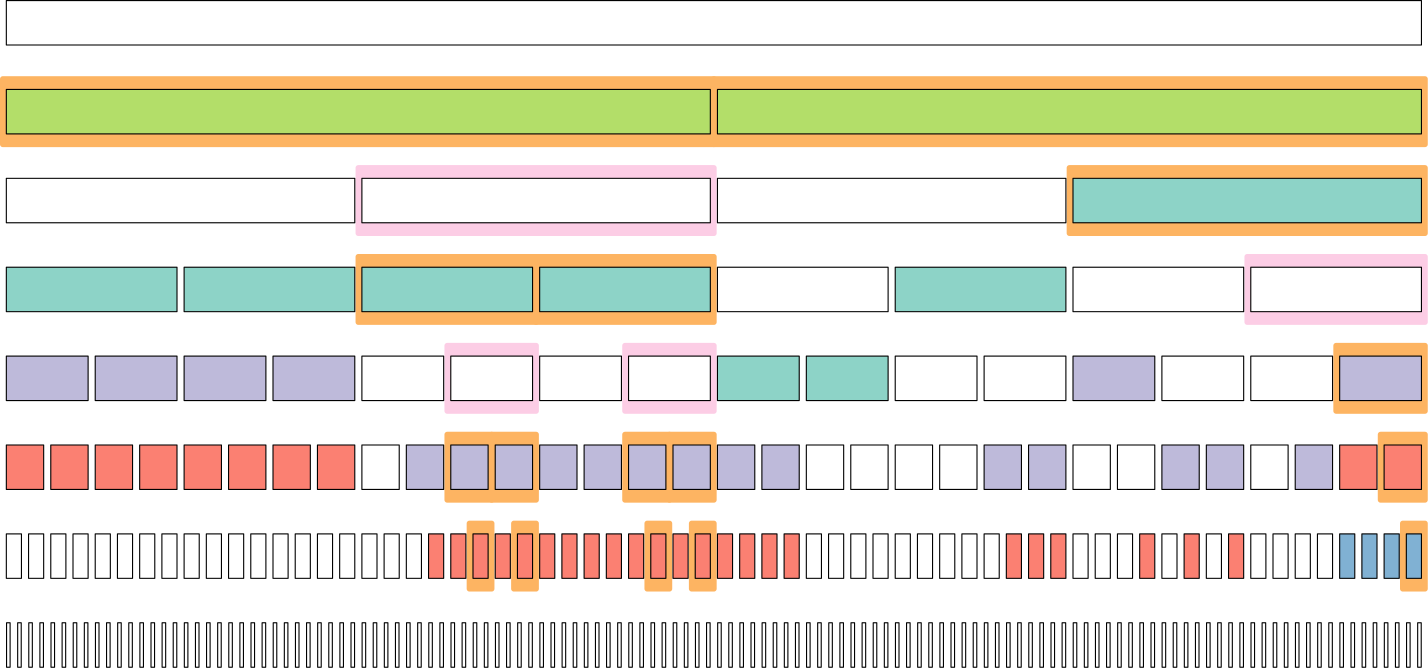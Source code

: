 <?xml version="1.0"?>
<!DOCTYPE ipe SYSTEM "ipe.dtd">
<ipe version="70218" creator="Ipe 7.2.21">
<info created="D:20180202090001" modified="D:20210323135246"/>
<ipestyle name="basic">
<symbol name="arrow/arc(spx)">
<path stroke="sym-stroke" fill="sym-stroke" pen="sym-pen">
0 0 m
-1 0.333 l
-1 -0.333 l
h
</path>
</symbol>
<symbol name="arrow/farc(spx)">
<path stroke="sym-stroke" fill="white" pen="sym-pen">
0 0 m
-1 0.333 l
-1 -0.333 l
h
</path>
</symbol>
<symbol name="arrow/ptarc(spx)">
<path stroke="sym-stroke" fill="sym-stroke" pen="sym-pen">
0 0 m
-1 0.333 l
-0.8 0 l
-1 -0.333 l
h
</path>
</symbol>
<symbol name="arrow/fptarc(spx)">
<path stroke="sym-stroke" fill="white" pen="sym-pen">
0 0 m
-1 0.333 l
-0.8 0 l
-1 -0.333 l
h
</path>
</symbol>
<symbol name="mark/circle(sx)" transformations="translations">
<path fill="sym-stroke">
0.6 0 0 0.6 0 0 e
0.4 0 0 0.4 0 0 e
</path>
</symbol>
<symbol name="mark/disk(sx)" transformations="translations">
<path fill="sym-stroke">
0.6 0 0 0.6 0 0 e
</path>
</symbol>
<symbol name="mark/fdisk(sfx)" transformations="translations">
<group>
<path fill="sym-fill">
0.5 0 0 0.5 0 0 e
</path>
<path fill="sym-stroke" fillrule="eofill">
0.6 0 0 0.6 0 0 e
0.4 0 0 0.4 0 0 e
</path>
</group>
</symbol>
<symbol name="mark/box(sx)" transformations="translations">
<path fill="sym-stroke" fillrule="eofill">
-0.6 -0.6 m
0.6 -0.6 l
0.6 0.6 l
-0.6 0.6 l
h
-0.4 -0.4 m
0.4 -0.4 l
0.4 0.4 l
-0.4 0.4 l
h
</path>
</symbol>
<symbol name="mark/square(sx)" transformations="translations">
<path fill="sym-stroke">
-0.6 -0.6 m
0.6 -0.6 l
0.6 0.6 l
-0.6 0.6 l
h
</path>
</symbol>
<symbol name="mark/fsquare(sfx)" transformations="translations">
<group>
<path fill="sym-fill">
-0.5 -0.5 m
0.5 -0.5 l
0.5 0.5 l
-0.5 0.5 l
h
</path>
<path fill="sym-stroke" fillrule="eofill">
-0.6 -0.6 m
0.6 -0.6 l
0.6 0.6 l
-0.6 0.6 l
h
-0.4 -0.4 m
0.4 -0.4 l
0.4 0.4 l
-0.4 0.4 l
h
</path>
</group>
</symbol>
<symbol name="mark/cross(sx)" transformations="translations">
<group>
<path fill="sym-stroke">
-0.43 -0.57 m
0.57 0.43 l
0.43 0.57 l
-0.57 -0.43 l
h
</path>
<path fill="sym-stroke">
-0.43 0.57 m
0.57 -0.43 l
0.43 -0.57 l
-0.57 0.43 l
h
</path>
</group>
</symbol>
<symbol name="arrow/fnormal(spx)">
<path stroke="sym-stroke" fill="white" pen="sym-pen">
0 0 m
-1 0.333 l
-1 -0.333 l
h
</path>
</symbol>
<symbol name="arrow/pointed(spx)">
<path stroke="sym-stroke" fill="sym-stroke" pen="sym-pen">
0 0 m
-1 0.333 l
-0.8 0 l
-1 -0.333 l
h
</path>
</symbol>
<symbol name="arrow/fpointed(spx)">
<path stroke="sym-stroke" fill="white" pen="sym-pen">
0 0 m
-1 0.333 l
-0.8 0 l
-1 -0.333 l
h
</path>
</symbol>
<symbol name="arrow/linear(spx)">
<path stroke="sym-stroke" pen="sym-pen">
-1 0.333 m
0 0 l
-1 -0.333 l
</path>
</symbol>
<symbol name="arrow/fdouble(spx)">
<path stroke="sym-stroke" fill="white" pen="sym-pen">
0 0 m
-1 0.333 l
-1 -0.333 l
h
-1 0 m
-2 0.333 l
-2 -0.333 l
h
</path>
</symbol>
<symbol name="arrow/double(spx)">
<path stroke="sym-stroke" fill="sym-stroke" pen="sym-pen">
0 0 m
-1 0.333 l
-1 -0.333 l
h
-1 0 m
-2 0.333 l
-2 -0.333 l
h
</path>
</symbol>
<pen name="heavier" value="0.8"/>
<pen name="fat" value="1.2"/>
<pen name="ultrafat" value="2"/>
<symbolsize name="large" value="5"/>
<symbolsize name="small" value="2"/>
<symbolsize name="tiny" value="1.1"/>
<arrowsize name="large" value="10"/>
<arrowsize name="small" value="5"/>
<arrowsize name="tiny" value="3"/>
<color name="red" value="1 0 0"/>
<color name="blue" value="0 0 1"/>
<color name="green" value="0 1 0"/>
<color name="yellow" value="1 1 0"/>
<color name="orange" value="1 0.647 0"/>
<color name="gold" value="1 0.843 0"/>
<color name="purple" value="0.627 0.125 0.941"/>
<color name="gray" value="0.745"/>
<color name="brown" value="0.647 0.165 0.165"/>
<color name="navy" value="0 0 0.502"/>
<color name="pink" value="1 0.753 0.796"/>
<color name="seagreen" value="0.18 0.545 0.341"/>
<color name="turquoise" value="0.251 0.878 0.816"/>
<color name="violet" value="0.933 0.51 0.933"/>
<color name="darkblue" value="0 0 0.545"/>
<color name="darkcyan" value="0 0.545 0.545"/>
<color name="darkgray" value="0.663"/>
<color name="darkgreen" value="0 0.392 0"/>
<color name="darkmagenta" value="0.545 0 0.545"/>
<color name="darkorange" value="1 0.549 0"/>
<color name="darkred" value="0.545 0 0"/>
<color name="lightblue" value="0.678 0.847 0.902"/>
<color name="lightcyan" value="0.878 1 1"/>
<color name="lightgray" value="0.827"/>
<color name="lightgreen" value="0.565 0.933 0.565"/>
<color name="lightyellow" value="1 1 0.878"/>
<dashstyle name="dotted" value="[1 3] 0"/>
<dashstyle name="dashed" value="[4] 0"/>
<dashstyle name="dash dotted" value="[4 2 1 2] 0"/>
<dashstyle name="dash dot dotted" value="[4 2 1 2 1 2] 0"/>
<textsize name="large" value="\large"/>
<textsize name="small" value="\small"/>
<textsize name="tiny" value="\tiny"/>
<textsize name="Large" value="\Large"/>
<textsize name="LARGE" value="\LARGE"/>
<textsize name="huge" value="\huge"/>
<textsize name="Huge" value="\Huge"/>
<textsize name="footnote" value="\footnotesize"/>
<textstyle name="center" begin="\begin{center}" end="\end{center}"/>
<textstyle name="itemize" begin="\begin{itemize}" end="\end{itemize}"/>
<textstyle name="item" begin="\begin{itemize}\item{}" end="\end{itemize}"/>
<gridsize name="4 pts" value="4"/>
<gridsize name="8 pts (~3 mm)" value="8"/>
<gridsize name="16 pts (~6 mm)" value="16"/>
<gridsize name="32 pts (~12 mm)" value="32"/>
<gridsize name="10 pts (~3.5 mm)" value="10"/>
<gridsize name="20 pts (~7 mm)" value="20"/>
<gridsize name="14 pts (~5 mm)" value="14"/>
<gridsize name="28 pts (~10 mm)" value="28"/>
<gridsize name="56 pts (~20 mm)" value="56"/>
<anglesize name="90 deg" value="90"/>
<anglesize name="60 deg" value="60"/>
<anglesize name="45 deg" value="45"/>
<anglesize name="30 deg" value="30"/>
<anglesize name="22.5 deg" value="22.5"/>
<opacity name="10%" value="0.1"/>
<opacity name="30%" value="0.3"/>
<opacity name="50%" value="0.5"/>
<opacity name="75%" value="0.75"/>
<tiling name="falling" angle="-60" step="4" width="1"/>
<tiling name="rising" angle="30" step="4" width="1"/>
</ipestyle>
<ipestyle name="brew">
<color name="aliceblue" value="0.941 0.973 1"/>
<color name="brew1" value="0.552 0.827 0.78"/>
<color name="brew2" value="1 1 0.701"/>
<color name="brew3" value="0.745 0.729 0.854"/>
<color name="brew4" value="0.984 0.501 0.447"/>
<color name="brew5" value="0.501 0.694 0.827"/>
<color name="brew6" value="0.992 0.705 0.384"/>
<color name="brew7" value="0.701 0.87 0.411"/>
<color name="brew8" value="0.988 0.803 0.898"/>
</ipestyle>
<page>
<layer name="alpha"/>
<view layers="alpha" active="alpha"/>
<path layer="alpha" matrix="0.03125 0 0 1.47059 222 -753.882" stroke="brew6" fill="brew6" pen="ultrafat">
320 624 m
320 608 l
576 608 l
576 624 l
h
</path>
<path matrix="0.03125 0 0 1.47059 238 -753.882" stroke="brew6" fill="brew6" pen="ultrafat">
320 624 m
320 608 l
576 608 l
576 624 l
h
</path>
<path matrix="0.0625 0 0 1.47059 204 -721.882" stroke="brew6" fill="brew6" pen="ultrafat">
320 624 m
320 608 l
576 608 l
576 624 l
h
</path>
<path matrix="0.0625 0 0 1.47059 220 -721.882" stroke="brew6" fill="brew6" pen="ultrafat">
320 624 m
320 608 l
576 608 l
576 624 l
h
</path>
<path matrix="0.125 0 0 1.47059 184 -689.882" stroke="brew8" fill="brew8" pen="ultrafat">
320 624 m
320 608 l
576 608 l
576 624 l
h
</path>
<path matrix="0.25 0 0 1.47059 112 -657.882" stroke="brew6" fill="brew6" pen="ultrafat">
320 624 m
320 608 l
576 608 l
576 624 l
h
</path>
<path matrix="0.03125 0 0 1.47059 286 -753.882" stroke="brew6" fill="brew6" pen="ultrafat">
320 624 m
320 608 l
576 608 l
576 624 l
h
</path>
<path matrix="0.03125 0 0 1.47059 302 -753.882" stroke="brew6" fill="brew6" pen="ultrafat">
320 624 m
320 608 l
576 608 l
576 624 l
h
</path>
<path matrix="0.03125 0 0 1.47059 558 -753.882" stroke="brew6" fill="brew6" pen="ultrafat">
320 624 m
320 608 l
576 608 l
576 624 l
h
</path>
<path matrix="0.25 0 0 1.47059 432 -657.882" stroke="brew8" fill="brew8" pen="ultrafat">
320 624 m
320 608 l
576 608 l
576 624 l
h
</path>
<path matrix="0.125 0 0 1.47059 248 -689.882" stroke="brew8" fill="brew8" pen="ultrafat">
320 624 m
320 608 l
576 608 l
576 624 l
h
</path>
<path matrix="0.0625 0 0 1.47059 268 -721.882" stroke="brew6" fill="brew6" pen="ultrafat">
320 624 m
320 608 l
576 608 l
576 624 l
h
</path>
<path matrix="0.0625 0 0 1.47059 284 -721.882" stroke="brew6" fill="brew6" pen="ultrafat">
320 624 m
320 608 l
576 608 l
576 624 l
h
</path>
<path matrix="0.25 0 0 1.47059 176 -657.882" stroke="brew6" fill="brew6" pen="ultrafat">
320 624 m
320 608 l
576 608 l
576 624 l
h
</path>
<path matrix="0.5 0 0 1.47059 32 -625.882" stroke="brew8" fill="brew8" pen="ultrafat">
320 624 m
320 608 l
576 608 l
576 624 l
h
</path>
<path matrix="1 0 0 1.47059 0 -593.882" stroke="brew6" fill="brew6" pen="ultrafat">
320 624 m
320 608 l
576 608 l
576 624 l
h
</path>
<path matrix="1 0 0 1.47059 -256 -593.882" stroke="brew6" fill="brew6" pen="ultrafat">
320 624 m
320 608 l
576 608 l
576 624 l
h
</path>
<path matrix="0.0625 0 0 1.47059 540 -721.882" stroke="brew6" fill="brew6" pen="ultrafat">
320 624 m
320 608 l
576 608 l
576 624 l
h
</path>
<path matrix="0.125 0 0 1.47059 504 -689.882" stroke="brew6" fill="brew6" pen="ultrafat">
320 624 m
320 608 l
576 608 l
576 624 l
h
</path>
<path matrix="0.5 0 0 1.47059 288 -625.882" stroke="brew6" fill="brew6" pen="ultrafat">
320 624 m
320 608 l
576 608 l
576 624 l
h
</path>
<path matrix="0.495 0 0 1 289.6 -256" stroke="black" fill="brew7">
64 576 m
64 560 l
576 560 l
576 576 l
h
</path>
<path matrix="0.49 0 0 1 289.92 -256" stroke="black" fill="white">
64 544 m
64 528 l
320 528 l
320 544 l
h
</path>
<path matrix="0.48 0 0 1 290.56 -256" stroke="black" fill="white">
64 512 m
64 496 l
192 496 l
192 512 l
h
</path>
<path matrix="0.46 0 0 1 291.84 -256" stroke="black" fill="brew1">
64 480 m
64 464 l
128 464 l
128 480 l
h
</path>
<path matrix="0.42 0 0 1 294.4 -256" stroke="black" fill="brew3">
64 448 m
64 432 l
96 432 l
96 448 l
h
</path>
<path matrix="0.34 0 0 1 299.52 -256" stroke="black" fill="brew4">
64 416 m
64 400 l
80 400 l
80 416 l
h
</path>
<path matrix="0.16 0 0 1 311.12 -264" stroke="black" fill="white">
64 392 m
64 376 l
72 376 l
72 392 l
h
</path>
<path matrix="0.16 0 0 1 315.12 -264" stroke="black" fill="1">
64 392 m
64 376 l
72 376 l
72 392 l
h
</path>
<path matrix="0.16 0 0 1 319.12 -264" stroke="black" fill="1">
64 392 m
64 376 l
72 376 l
72 392 l
h
</path>
<path matrix="0.16 0 0 1 323.12 -264" stroke="black" fill="1">
64 392 m
64 376 l
72 376 l
72 392 l
h
</path>
<path matrix="0.16 0 0 1 327.12 -264" stroke="black" fill="1">
64 392 m
64 376 l
72 376 l
72 392 l
h
</path>
<path matrix="0.16 0 0 1 331.12 -264" stroke="black" fill="1">
64 392 m
64 376 l
72 376 l
72 392 l
h
</path>
<path matrix="0.16 0 0 1 335.12 -264" stroke="black" fill="1">
64 392 m
64 376 l
72 376 l
72 392 l
h
</path>
<path matrix="0.16 0 0 1 339.12 -264" stroke="black" fill="1">
64 392 m
64 376 l
72 376 l
72 392 l
h
</path>
<path matrix="0.16 0 0 1 343.12 -264" stroke="black" fill="1">
64 392 m
64 376 l
72 376 l
72 392 l
h
</path>
<path matrix="0.16 0 0 1 347.12 -264" stroke="black" fill="1">
64 392 m
64 376 l
72 376 l
72 392 l
h
</path>
<path matrix="0.16 0 0 1 351.12 -264" stroke="black" fill="1">
64 392 m
64 376 l
72 376 l
72 392 l
h
</path>
<path matrix="0.16 0 0 1 355.12 -264" stroke="black" fill="1">
64 392 m
64 376 l
72 376 l
72 392 l
h
</path>
<path matrix="0.16 0 0 1 359.12 -264" stroke="black" fill="1">
64 392 m
64 376 l
72 376 l
72 392 l
h
</path>
<path matrix="0.16 0 0 1 363.12 -264" stroke="black" fill="1">
64 392 m
64 376 l
72 376 l
72 392 l
h
</path>
<path matrix="0.16 0 0 1 367.12 -264" stroke="black" fill="1">
64 392 m
64 376 l
72 376 l
72 392 l
h
</path>
<path matrix="0.16 0 0 1 371.12 -264" stroke="black" fill="1">
64 392 m
64 376 l
72 376 l
72 392 l
h
</path>
<path matrix="0.16 0 0 1 375.12 -264" stroke="black" fill="1">
64 392 m
64 376 l
72 376 l
72 392 l
h
</path>
<path matrix="0.16 0 0 1 379.12 -264" stroke="black" fill="1">
64 392 m
64 376 l
72 376 l
72 392 l
h
</path>
<path matrix="0.16 0 0 1 383.12 -264" stroke="black" fill="1">
64 392 m
64 376 l
72 376 l
72 392 l
h
</path>
<path matrix="0.16 0 0 1 387.12 -264" stroke="black" fill="1">
64 392 m
64 376 l
72 376 l
72 392 l
h
</path>
<path matrix="0.16 0 0 1 391.12 -264" stroke="black" fill="1">
64 392 m
64 376 l
72 376 l
72 392 l
h
</path>
<path matrix="0.16 0 0 1 395.12 -264" stroke="black" fill="1">
64 392 m
64 376 l
72 376 l
72 392 l
h
</path>
<path matrix="0.16 0 0 1 399.12 -264" stroke="black" fill="1">
64 392 m
64 376 l
72 376 l
72 392 l
h
</path>
<path matrix="0.16 0 0 1 403.12 -264" stroke="black" fill="1">
64 392 m
64 376 l
72 376 l
72 392 l
h
</path>
<path matrix="0.16 0 0 1 407.12 -264" stroke="black" fill="1">
64 392 m
64 376 l
72 376 l
72 392 l
h
</path>
<path matrix="0.16 0 0 1 411.12 -264" stroke="black" fill="1">
64 392 m
64 376 l
72 376 l
72 392 l
h
</path>
<path matrix="0.16 0 0 1 415.12 -264" stroke="black" fill="1">
64 392 m
64 376 l
72 376 l
72 392 l
h
</path>
<path matrix="0.16 0 0 1 419.12 -264" stroke="black" fill="1">
64 392 m
64 376 l
72 376 l
72 392 l
h
</path>
<path matrix="0.16 0 0 1 423.12 -264" stroke="black" fill="1">
64 392 m
64 376 l
72 376 l
72 392 l
h
</path>
<path matrix="0.16 0 0 1 427.12 -264" stroke="black" fill="1">
64 392 m
64 376 l
72 376 l
72 392 l
h
</path>
<path matrix="0.16 0 0 1 431.12 -264" stroke="black" fill="1">
64 392 m
64 376 l
72 376 l
72 392 l
h
</path>
<path matrix="0.16 0 0 1 435.12 -264" stroke="black" fill="1">
64 392 m
64 376 l
72 376 l
72 392 l
h
</path>
<path matrix="0.16 0 0 1 439.12 -264" stroke="black" fill="1">
64 392 m
64 376 l
72 376 l
72 392 l
h
</path>
<path matrix="0.16 0 0 1 443.12 -264" stroke="black" fill="1">
64 392 m
64 376 l
72 376 l
72 392 l
h
</path>
<path matrix="0.16 0 0 1 447.12 -264" stroke="black" fill="1">
64 392 m
64 376 l
72 376 l
72 392 l
h
</path>
<path matrix="0.16 0 0 1 451.12 -264" stroke="black" fill="1">
64 392 m
64 376 l
72 376 l
72 392 l
h
</path>
<path matrix="0.16 0 0 1 455.12 -264" stroke="black" fill="1">
64 392 m
64 376 l
72 376 l
72 392 l
h
</path>
<path matrix="0.16 0 0 1 459.12 -264" stroke="black" fill="1">
64 392 m
64 376 l
72 376 l
72 392 l
h
</path>
<path matrix="0.16 0 0 1 463.12 -264" stroke="black" fill="1">
64 392 m
64 376 l
72 376 l
72 392 l
h
</path>
<path matrix="0.16 0 0 1 467.12 -264" stroke="black" fill="1">
64 392 m
64 376 l
72 376 l
72 392 l
h
</path>
<path matrix="0.16 0 0 1 471.12 -264" stroke="black" fill="1">
64 392 m
64 376 l
72 376 l
72 392 l
h
</path>
<path matrix="0.16 0 0 1 475.12 -264" stroke="black" fill="1">
64 392 m
64 376 l
72 376 l
72 392 l
h
</path>
<path matrix="0.16 0 0 1 479.12 -264" stroke="black" fill="1">
64 392 m
64 376 l
72 376 l
72 392 l
h
</path>
<path matrix="0.16 0 0 1 483.12 -264" stroke="black" fill="1">
64 392 m
64 376 l
72 376 l
72 392 l
h
</path>
<path matrix="0.16 0 0 1 487.12 -264" stroke="black" fill="1">
64 392 m
64 376 l
72 376 l
72 392 l
h
</path>
<path matrix="0.16 0 0 1 491.12 -264" stroke="black" fill="1">
64 392 m
64 376 l
72 376 l
72 392 l
h
</path>
<path matrix="0.16 0 0 1 495.12 -264" stroke="black" fill="1">
64 392 m
64 376 l
72 376 l
72 392 l
h
</path>
<path matrix="0.16 0 0 1 499.12 -264" stroke="black" fill="1">
64 392 m
64 376 l
72 376 l
72 392 l
h
</path>
<path matrix="0.16 0 0 1 503.12 -264" stroke="black" fill="1">
64 392 m
64 376 l
72 376 l
72 392 l
h
</path>
<path matrix="0.16 0 0 1 507.12 -264" stroke="black" fill="1">
64 392 m
64 376 l
72 376 l
72 392 l
h
</path>
<path matrix="0.16 0 0 1 511.12 -264" stroke="black" fill="1">
64 392 m
64 376 l
72 376 l
72 392 l
h
</path>
<path matrix="0.16 0 0 1 515.12 -264" stroke="black" fill="1">
64 392 m
64 376 l
72 376 l
72 392 l
h
</path>
<path matrix="0.16 0 0 1 519.12 -264" stroke="black" fill="1">
64 392 m
64 376 l
72 376 l
72 392 l
h
</path>
<path matrix="0.16 0 0 1 523.12 -264" stroke="black" fill="1">
64 392 m
64 376 l
72 376 l
72 392 l
h
</path>
<path matrix="0.16 0 0 1 527.12 -264" stroke="black" fill="1">
64 392 m
64 376 l
72 376 l
72 392 l
h
</path>
<path matrix="0.16 0 0 1 531.12 -264" stroke="black" fill="1">
64 392 m
64 376 l
72 376 l
72 392 l
h
</path>
<path matrix="0.16 0 0 1 535.12 -264" stroke="black" fill="1">
64 392 m
64 376 l
72 376 l
72 392 l
h
</path>
<path matrix="0.16 0 0 1 539.12 -264" stroke="black" fill="1">
64 392 m
64 376 l
72 376 l
72 392 l
h
</path>
<path matrix="0.16 0 0 1 543.12 -264" stroke="black" fill="1">
64 392 m
64 376 l
72 376 l
72 392 l
h
</path>
<path matrix="0.16 0 0 1 547.12 -264" stroke="black" fill="1">
64 392 m
64 376 l
72 376 l
72 392 l
h
</path>
<path matrix="0.16 0 0 1 551.12 -264" stroke="black" fill="1">
64 392 m
64 376 l
72 376 l
72 392 l
h
</path>
<path matrix="0.16 0 0 1 555.12 -264" stroke="black" fill="1">
64 392 m
64 376 l
72 376 l
72 392 l
h
</path>
<path matrix="0.16 0 0 1 559.12 -264" stroke="black" fill="1">
64 392 m
64 376 l
72 376 l
72 392 l
h
</path>
<path matrix="0.16 0 0 1 563.12 -264" stroke="black" fill="1">
64 392 m
64 376 l
72 376 l
72 392 l
h
</path>
<path matrix="0.34 0 0 1 307.52 -256" stroke="black" fill="brew4">
64 416 m
64 400 l
80 400 l
80 416 l
h
</path>
<path matrix="0.34 0 0 1 315.52 -256" stroke="black" fill="brew4">
64 416 m
64 400 l
80 400 l
80 416 l
h
</path>
<path matrix="0.34 0 0 1 323.52 -256" stroke="black" fill="brew4">
64 416 m
64 400 l
80 400 l
80 416 l
h
</path>
<path matrix="0.34 0 0 1 331.52 -256" stroke="black" fill="1">
64 416 m
64 400 l
80 400 l
80 416 l
h
</path>
<path matrix="0.34 0 0 1 339.52 -256" stroke="black" fill="1">
64 416 m
64 400 l
80 400 l
80 416 l
h
</path>
<path matrix="0.34 0 0 1 347.52 -256" stroke="black" fill="1">
64 416 m
64 400 l
80 400 l
80 416 l
h
</path>
<path matrix="0.34 0 0 1 355.52 -256" stroke="black" fill="1">
64 416 m
64 400 l
80 400 l
80 416 l
h
</path>
<path matrix="0.34 0 0 1 363.52 -256" stroke="black" fill="1">
64 416 m
64 400 l
80 400 l
80 416 l
h
</path>
<path matrix="0.34 0 0 1 371.52 -256" stroke="black" fill="1">
64 416 m
64 400 l
80 400 l
80 416 l
h
</path>
<path matrix="0.34 0 0 1 379.52 -256" stroke="black" fill="1">
64 416 m
64 400 l
80 400 l
80 416 l
h
</path>
<path matrix="0.34 0 0 1 387.52 -256" stroke="black" fill="1">
64 416 m
64 400 l
80 400 l
80 416 l
h
</path>
<path matrix="0.34 0 0 1 395.52 -256" stroke="black" fill="1">
64 416 m
64 400 l
80 400 l
80 416 l
h
</path>
<path matrix="0.34 0 0 1 403.52 -256" stroke="black" fill="brew4">
64 416 m
64 400 l
80 400 l
80 416 l
h
</path>
<path matrix="0.34 0 0 1 411.52 -256" stroke="black" fill="brew4">
64 416 m
64 400 l
80 400 l
80 416 l
h
</path>
<path matrix="0.34 0 0 1 419.52 -256" stroke="black" fill="brew4">
64 416 m
64 400 l
80 400 l
80 416 l
h
</path>
<path matrix="0.34 0 0 1 427.52 -256" stroke="black" fill="1">
64 416 m
64 400 l
80 400 l
80 416 l
h
</path>
<path matrix="0.34 0 0 1 435.52 -256" stroke="black" fill="1">
64 416 m
64 400 l
80 400 l
80 416 l
h
</path>
<path matrix="0.34 0 0 1 443.52 -256" stroke="black" fill="1">
64 416 m
64 400 l
80 400 l
80 416 l
h
</path>
<path matrix="0.34 0 0 1 451.52 -256" stroke="black" fill="brew4">
64 416 m
64 400 l
80 400 l
80 416 l
h
</path>
<path matrix="0.34 0 0 1 459.52 -256" stroke="black" fill="1">
64 416 m
64 400 l
80 400 l
80 416 l
h
</path>
<path matrix="0.34 0 0 1 467.52 -256" stroke="black" fill="brew4">
64 416 m
64 400 l
80 400 l
80 416 l
h
</path>
<path matrix="0.34 0 0 1 475.52 -256" stroke="black" fill="1">
64 416 m
64 400 l
80 400 l
80 416 l
h
</path>
<path matrix="0.34 0 0 1 483.52 -256" stroke="black" fill="brew4">
64 416 m
64 400 l
80 400 l
80 416 l
h
</path>
<path matrix="0.34 0 0 1 491.52 -256" stroke="black" fill="1">
64 416 m
64 400 l
80 400 l
80 416 l
h
</path>
<path matrix="0.34 0 0 1 499.52 -256" stroke="black" fill="1">
64 416 m
64 400 l
80 400 l
80 416 l
h
</path>
<path matrix="0.34 0 0 1 507.52 -256" stroke="black" fill="1">
64 416 m
64 400 l
80 400 l
80 416 l
h
</path>
<path matrix="0.34 0 0 1 515.52 -256" stroke="black" fill="1">
64 416 m
64 400 l
80 400 l
80 416 l
h
</path>
<path matrix="0.34 0 0 1 523.52 -256" stroke="black" fill="brew5">
64 416 m
64 400 l
80 400 l
80 416 l
h
</path>
<path matrix="0.34 0 0 1 531.52 -256" stroke="black" fill="brew5">
64 416 m
64 400 l
80 400 l
80 416 l
h
</path>
<path matrix="0.34 0 0 1 539.52 -256" stroke="black" fill="brew5">
64 416 m
64 400 l
80 400 l
80 416 l
h
</path>
<path matrix="0.34 0 0 1 547.52 -256" stroke="black" fill="brew5">
64 416 m
64 400 l
80 400 l
80 416 l
h
</path>
<path matrix="0.42 0 0 1 310.4 -256" stroke="black" fill="brew3">
64 448 m
64 432 l
96 432 l
96 448 l
h
</path>
<path matrix="0.42 0 0 1 326.4 -256" stroke="black" fill="1">
64 448 m
64 432 l
96 432 l
96 448 l
h
</path>
<path matrix="0.42 0 0 1 342.4 -256" stroke="black" fill="1">
64 448 m
64 432 l
96 432 l
96 448 l
h
</path>
<path matrix="0.42 0 0 1 358.4 -256" stroke="black" fill="1">
64 448 m
64 432 l
96 432 l
96 448 l
h
</path>
<path matrix="0.42 0 0 1 374.4 -256" stroke="black" fill="1">
64 448 m
64 432 l
96 432 l
96 448 l
h
</path>
<path matrix="0.42 0 0 1 390.4 -256" stroke="black" fill="brew3">
64 448 m
64 432 l
96 432 l
96 448 l
h
</path>
<path matrix="0.42 0 0 1 406.4 -256" stroke="black" fill="brew3">
64 448 m
64 432 l
96 432 l
96 448 l
h
</path>
<path matrix="0.42 0 0 1 422.4 -256" stroke="black" fill="1">
64 448 m
64 432 l
96 432 l
96 448 l
h
</path>
<path matrix="0.42 0 0 1 438.4 -256" stroke="black" fill="white">
64 448 m
64 432 l
96 432 l
96 448 l
h
</path>
<path matrix="0.42 0 0 1 454.4 -256" stroke="black" fill="brew3">
64 448 m
64 432 l
96 432 l
96 448 l
h
</path>
<path matrix="0.42 0 0 1 470.4 -256" stroke="black" fill="brew3">
64 448 m
64 432 l
96 432 l
96 448 l
h
</path>
<path matrix="0.42 0 0 1 486.4 -256" stroke="black" fill="1">
64 448 m
64 432 l
96 432 l
96 448 l
h
</path>
<path matrix="0.42 0 0 1 502.4 -256" stroke="black" fill="brew3">
64 448 m
64 432 l
96 432 l
96 448 l
h
</path>
<path matrix="0.42 0 0 1 518.4 -256" stroke="black" fill="brew4">
64 448 m
64 432 l
96 432 l
96 448 l
h
</path>
<path matrix="0.42 0 0 1 534.4 -256" stroke="black" fill="brew4">
64 448 m
64 432 l
96 432 l
96 448 l
h
</path>
<path matrix="0.46 0 0 1 323.84 -256" stroke="black" fill="brew1">
64 480 m
64 464 l
128 464 l
128 480 l
h
</path>
<path matrix="0.46 0 0 1 355.84 -256" stroke="black" fill="1">
64 480 m
64 464 l
128 464 l
128 480 l
h
</path>
<path matrix="0.46 0 0 1 387.84 -256" stroke="black" fill="1">
64 480 m
64 464 l
128 464 l
128 480 l
h
</path>
<path matrix="0.46 0 0 1 419.84 -256" stroke="black" fill="brew3">
64 480 m
64 464 l
128 464 l
128 480 l
h
</path>
<path matrix="0.46 0 0 1 451.84 -256" stroke="black" fill="1">
64 480 m
64 464 l
128 464 l
128 480 l
h
</path>
<path matrix="0.46 0 0 1 483.84 -256" stroke="black" fill="1">
64 480 m
64 464 l
128 464 l
128 480 l
h
</path>
<path matrix="0.46 0 0 1 515.84 -256" stroke="black" fill="brew3">
64 480 m
64 464 l
128 464 l
128 480 l
h
</path>
<path matrix="0.48 0 0 1 354.56 -256" stroke="black" fill="brew1">
64 512 m
64 496 l
192 496 l
192 512 l
h
</path>
<path matrix="0.48 0 0 1 418.56 -256" stroke="black" fill="1">
64 512 m
64 496 l
192 496 l
192 512 l
h
</path>
<path matrix="0.48 0 0 1 482.56 -256" stroke="black" fill="white">
64 512 m
64 496 l
192 496 l
192 512 l
h
</path>
<path matrix="0.49 0 0 1 417.92 -256" stroke="black" fill="brew1">
64 544 m
64 528 l
320 528 l
320 544 l
h
</path>
<path matrix="0.495 0 0 1 33.6 -256" stroke="black" fill="brew7">
64 576 m
64 560 l
576 560 l
576 576 l
h
</path>
<path matrix="0.49 0 0 1 33.92 -256" stroke="black" fill="white">
64 544 m
64 528 l
320 528 l
320 544 l
h
</path>
<path matrix="0.48 0 0 1 34.56 -256" stroke="black" fill="brew1">
64 512 m
64 496 l
192 496 l
192 512 l
h
</path>
<path matrix="0.46 0 0 1 35.84 -256" stroke="black" fill="brew3">
64 480 m
64 464 l
128 464 l
128 480 l
h
</path>
<path matrix="0.42 0 0 1 38.4 -256" stroke="black" fill="brew4">
64 448 m
64 432 l
96 432 l
96 448 l
h
</path>
<path matrix="0.34 0 0 1 43.52 -256" stroke="black" fill="white">
64 416 m
64 400 l
80 400 l
80 416 l
h
</path>
<path matrix="0.16 0 0 1 55.12 -264" stroke="black" fill="white">
64 392 m
64 376 l
72 376 l
72 392 l
h
</path>
<path matrix="0.16 0 0 1 59.12 -264" stroke="black" fill="1">
64 392 m
64 376 l
72 376 l
72 392 l
h
</path>
<path matrix="0.16 0 0 1 63.12 -264" stroke="black" fill="1">
64 392 m
64 376 l
72 376 l
72 392 l
h
</path>
<path matrix="0.16 0 0 1 67.12 -264" stroke="black" fill="1">
64 392 m
64 376 l
72 376 l
72 392 l
h
</path>
<path matrix="0.16 0 0 1 71.12 -264" stroke="black" fill="1">
64 392 m
64 376 l
72 376 l
72 392 l
h
</path>
<path matrix="0.16 0 0 1 75.12 -264" stroke="black" fill="1">
64 392 m
64 376 l
72 376 l
72 392 l
h
</path>
<path matrix="0.16 0 0 1 79.12 -264" stroke="black" fill="1">
64 392 m
64 376 l
72 376 l
72 392 l
h
</path>
<path matrix="0.16 0 0 1 83.12 -264" stroke="black" fill="1">
64 392 m
64 376 l
72 376 l
72 392 l
h
</path>
<path matrix="0.16 0 0 1 87.12 -264" stroke="black" fill="1">
64 392 m
64 376 l
72 376 l
72 392 l
h
</path>
<path matrix="0.16 0 0 1 91.12 -264" stroke="black" fill="1">
64 392 m
64 376 l
72 376 l
72 392 l
h
</path>
<path matrix="0.16 0 0 1 95.12 -264" stroke="black" fill="1">
64 392 m
64 376 l
72 376 l
72 392 l
h
</path>
<path matrix="0.16 0 0 1 99.12 -264" stroke="black" fill="1">
64 392 m
64 376 l
72 376 l
72 392 l
h
</path>
<path matrix="0.16 0 0 1 103.12 -264" stroke="black" fill="1">
64 392 m
64 376 l
72 376 l
72 392 l
h
</path>
<path matrix="0.16 0 0 1 107.12 -264" stroke="black" fill="1">
64 392 m
64 376 l
72 376 l
72 392 l
h
</path>
<path matrix="0.16 0 0 1 111.12 -264" stroke="black" fill="1">
64 392 m
64 376 l
72 376 l
72 392 l
h
</path>
<path matrix="0.16 0 0 1 115.12 -264" stroke="black" fill="1">
64 392 m
64 376 l
72 376 l
72 392 l
h
</path>
<path matrix="0.16 0 0 1 119.12 -264" stroke="black" fill="1">
64 392 m
64 376 l
72 376 l
72 392 l
h
</path>
<path matrix="0.16 0 0 1 123.12 -264" stroke="black" fill="1">
64 392 m
64 376 l
72 376 l
72 392 l
h
</path>
<path matrix="0.16 0 0 1 127.12 -264" stroke="black" fill="1">
64 392 m
64 376 l
72 376 l
72 392 l
h
</path>
<path matrix="0.16 0 0 1 131.12 -264" stroke="black" fill="1">
64 392 m
64 376 l
72 376 l
72 392 l
h
</path>
<path matrix="0.16 0 0 1 135.12 -264" stroke="black" fill="1">
64 392 m
64 376 l
72 376 l
72 392 l
h
</path>
<path matrix="0.16 0 0 1 139.12 -264" stroke="black" fill="1">
64 392 m
64 376 l
72 376 l
72 392 l
h
</path>
<path matrix="0.16 0 0 1 143.12 -264" stroke="black" fill="1">
64 392 m
64 376 l
72 376 l
72 392 l
h
</path>
<path matrix="0.16 0 0 1 147.12 -264" stroke="black" fill="1">
64 392 m
64 376 l
72 376 l
72 392 l
h
</path>
<path matrix="0.16 0 0 1 151.12 -264" stroke="black" fill="1">
64 392 m
64 376 l
72 376 l
72 392 l
h
</path>
<path matrix="0.16 0 0 1 155.12 -264" stroke="black" fill="1">
64 392 m
64 376 l
72 376 l
72 392 l
h
</path>
<path matrix="0.16 0 0 1 159.12 -264" stroke="black" fill="1">
64 392 m
64 376 l
72 376 l
72 392 l
h
</path>
<path matrix="0.16 0 0 1 163.12 -264" stroke="black" fill="1">
64 392 m
64 376 l
72 376 l
72 392 l
h
</path>
<path matrix="0.16 0 0 1 167.12 -264" stroke="black" fill="1">
64 392 m
64 376 l
72 376 l
72 392 l
h
</path>
<path matrix="0.16 0 0 1 171.12 -264" stroke="black" fill="1">
64 392 m
64 376 l
72 376 l
72 392 l
h
</path>
<path matrix="0.16 0 0 1 175.12 -264" stroke="black" fill="1">
64 392 m
64 376 l
72 376 l
72 392 l
h
</path>
<path matrix="0.16 0 0 1 179.12 -264" stroke="black" fill="1">
64 392 m
64 376 l
72 376 l
72 392 l
h
</path>
<path matrix="0.16 0 0 1 183.12 -264" stroke="black" fill="1">
64 392 m
64 376 l
72 376 l
72 392 l
h
</path>
<path matrix="0.16 0 0 1 187.12 -264" stroke="black" fill="1">
64 392 m
64 376 l
72 376 l
72 392 l
h
</path>
<path matrix="0.16 0 0 1 191.12 -264" stroke="black" fill="1">
64 392 m
64 376 l
72 376 l
72 392 l
h
</path>
<path matrix="0.16 0 0 1 195.12 -264" stroke="black" fill="1">
64 392 m
64 376 l
72 376 l
72 392 l
h
</path>
<path matrix="0.16 0 0 1 199.12 -264" stroke="black" fill="1">
64 392 m
64 376 l
72 376 l
72 392 l
h
</path>
<path matrix="0.16 0 0 1 203.12 -264" stroke="black" fill="1">
64 392 m
64 376 l
72 376 l
72 392 l
h
</path>
<path matrix="0.16 0 0 1 207.12 -264" stroke="black" fill="1">
64 392 m
64 376 l
72 376 l
72 392 l
h
</path>
<path matrix="0.16 0 0 1 211.12 -264" stroke="black" fill="1">
64 392 m
64 376 l
72 376 l
72 392 l
h
</path>
<path matrix="0.16 0 0 1 215.12 -264" stroke="black" fill="1">
64 392 m
64 376 l
72 376 l
72 392 l
h
</path>
<path matrix="0.16 0 0 1 219.12 -264" stroke="black" fill="1">
64 392 m
64 376 l
72 376 l
72 392 l
h
</path>
<path matrix="0.16 0 0 1 223.12 -264" stroke="black" fill="1">
64 392 m
64 376 l
72 376 l
72 392 l
h
</path>
<path matrix="0.16 0 0 1 227.12 -264" stroke="black" fill="1">
64 392 m
64 376 l
72 376 l
72 392 l
h
</path>
<path matrix="0.16 0 0 1 231.12 -264" stroke="black" fill="1">
64 392 m
64 376 l
72 376 l
72 392 l
h
</path>
<path matrix="0.16 0 0 1 235.12 -264" stroke="black" fill="1">
64 392 m
64 376 l
72 376 l
72 392 l
h
</path>
<path matrix="0.16 0 0 1 239.12 -264" stroke="black" fill="1">
64 392 m
64 376 l
72 376 l
72 392 l
h
</path>
<path matrix="0.16 0 0 1 243.12 -264" stroke="black" fill="1">
64 392 m
64 376 l
72 376 l
72 392 l
h
</path>
<path matrix="0.16 0 0 1 247.12 -264" stroke="black" fill="1">
64 392 m
64 376 l
72 376 l
72 392 l
h
</path>
<path matrix="0.16 0 0 1 251.12 -264" stroke="black" fill="1">
64 392 m
64 376 l
72 376 l
72 392 l
h
</path>
<path matrix="0.16 0 0 1 255.12 -264" stroke="black" fill="1">
64 392 m
64 376 l
72 376 l
72 392 l
h
</path>
<path matrix="0.16 0 0 1 259.12 -264" stroke="black" fill="1">
64 392 m
64 376 l
72 376 l
72 392 l
h
</path>
<path matrix="0.16 0 0 1 263.12 -264" stroke="black" fill="1">
64 392 m
64 376 l
72 376 l
72 392 l
h
</path>
<path matrix="0.16 0 0 1 267.12 -264" stroke="black" fill="1">
64 392 m
64 376 l
72 376 l
72 392 l
h
</path>
<path matrix="0.16 0 0 1 271.12 -264" stroke="black" fill="1">
64 392 m
64 376 l
72 376 l
72 392 l
h
</path>
<path matrix="0.16 0 0 1 275.12 -264" stroke="black" fill="1">
64 392 m
64 376 l
72 376 l
72 392 l
h
</path>
<path matrix="0.16 0 0 1 279.12 -264" stroke="black" fill="1">
64 392 m
64 376 l
72 376 l
72 392 l
h
</path>
<path matrix="0.16 0 0 1 283.12 -264" stroke="black" fill="1">
64 392 m
64 376 l
72 376 l
72 392 l
h
</path>
<path matrix="0.16 0 0 1 287.12 -264" stroke="black" fill="1">
64 392 m
64 376 l
72 376 l
72 392 l
h
</path>
<path matrix="0.16 0 0 1 291.12 -264" stroke="black" fill="1">
64 392 m
64 376 l
72 376 l
72 392 l
h
</path>
<path matrix="0.16 0 0 1 295.12 -264" stroke="black" fill="1">
64 392 m
64 376 l
72 376 l
72 392 l
h
</path>
<path matrix="0.16 0 0 1 299.12 -264" stroke="black" fill="1">
64 392 m
64 376 l
72 376 l
72 392 l
h
</path>
<path matrix="0.16 0 0 1 303.12 -264" stroke="black" fill="1">
64 392 m
64 376 l
72 376 l
72 392 l
h
</path>
<path matrix="0.16 0 0 1 307.12 -264" stroke="black" fill="1">
64 392 m
64 376 l
72 376 l
72 392 l
h
</path>
<path matrix="0.34 0 0 1 51.52 -256" stroke="black" fill="white">
64 416 m
64 400 l
80 400 l
80 416 l
h
</path>
<path matrix="0.34 0 0 1 59.52 -256" stroke="black" fill="white">
64 416 m
64 400 l
80 400 l
80 416 l
h
</path>
<path matrix="0.34 0 0 1 67.52 -256" stroke="black" fill="white">
64 416 m
64 400 l
80 400 l
80 416 l
h
</path>
<path matrix="0.34 0 0 1 75.52 -256" stroke="black" fill="white">
64 416 m
64 400 l
80 400 l
80 416 l
h
</path>
<path matrix="0.34 0 0 1 83.52 -256" stroke="black" fill="white">
64 416 m
64 400 l
80 400 l
80 416 l
h
</path>
<path matrix="0.34 0 0 1 91.52 -256" stroke="black" fill="white">
64 416 m
64 400 l
80 400 l
80 416 l
h
</path>
<path matrix="0.34 0 0 1 99.52 -256" stroke="black" fill="white">
64 416 m
64 400 l
80 400 l
80 416 l
h
</path>
<path matrix="0.34 0 0 1 107.52 -256" stroke="black" fill="white">
64 416 m
64 400 l
80 400 l
80 416 l
h
</path>
<path matrix="0.34 0 0 1 115.52 -256" stroke="black" fill="white">
64 416 m
64 400 l
80 400 l
80 416 l
h
</path>
<path matrix="0.34 0 0 1 123.52 -256" stroke="black" fill="white">
64 416 m
64 400 l
80 400 l
80 416 l
h
</path>
<path matrix="0.34 0 0 1 131.52 -256" stroke="black" fill="white">
64 416 m
64 400 l
80 400 l
80 416 l
h
</path>
<path matrix="0.34 0 0 1 139.52 -256" stroke="black" fill="white">
64 416 m
64 400 l
80 400 l
80 416 l
h
</path>
<path matrix="0.34 0 0 1 147.52 -256" stroke="black" fill="white">
64 416 m
64 400 l
80 400 l
80 416 l
h
</path>
<path matrix="0.34 0 0 1 155.52 -256" stroke="black" fill="white">
64 416 m
64 400 l
80 400 l
80 416 l
h
</path>
<path matrix="0.34 0 0 1 163.52 -256" stroke="black" fill="white">
64 416 m
64 400 l
80 400 l
80 416 l
h
</path>
<path matrix="0.34 0 0 1 171.52 -256" stroke="black" fill="white">
64 416 m
64 400 l
80 400 l
80 416 l
h
</path>
<path matrix="0.34 0 0 1 179.52 -256" stroke="black" fill="white">
64 416 m
64 400 l
80 400 l
80 416 l
h
</path>
<path matrix="0.34 0 0 1 187.52 -256" stroke="black" fill="white">
64 416 m
64 400 l
80 400 l
80 416 l
h
</path>
<path matrix="0.34 0 0 1 195.52 -256" stroke="black" fill="brew4">
64 416 m
64 400 l
80 400 l
80 416 l
h
</path>
<path matrix="0.34 0 0 1 203.52 -256" stroke="black" fill="brew4">
64 416 m
64 400 l
80 400 l
80 416 l
h
</path>
<path matrix="0.34 0 0 1 211.52 -256" stroke="black" fill="brew4">
64 416 m
64 400 l
80 400 l
80 416 l
h
</path>
<path matrix="0.34 0 0 1 219.52 -256" stroke="black" fill="brew4">
64 416 m
64 400 l
80 400 l
80 416 l
h
</path>
<path matrix="0.34 0 0 1 227.52 -256" stroke="black" fill="brew4">
64 416 m
64 400 l
80 400 l
80 416 l
h
</path>
<path matrix="0.34 0 0 1 235.52 -256" stroke="black" fill="brew4">
64 416 m
64 400 l
80 400 l
80 416 l
h
</path>
<path matrix="0.34 0 0 1 243.52 -256" stroke="black" fill="brew4">
64 416 m
64 400 l
80 400 l
80 416 l
h
</path>
<path matrix="0.34 0 0 1 251.52 -256" stroke="black" fill="brew4">
64 416 m
64 400 l
80 400 l
80 416 l
h
</path>
<path matrix="0.34 0 0 1 259.52 -256" stroke="black" fill="brew4">
64 416 m
64 400 l
80 400 l
80 416 l
h
</path>
<path matrix="0.34 0 0 1 267.52 -256" stroke="black" fill="brew4">
64 416 m
64 400 l
80 400 l
80 416 l
h
</path>
<path matrix="0.34 0 0 1 275.52 -256" stroke="black" fill="brew4">
64 416 m
64 400 l
80 400 l
80 416 l
h
</path>
<path matrix="0.34 0 0 1 283.52 -256" stroke="black" fill="brew4">
64 416 m
64 400 l
80 400 l
80 416 l
h
</path>
<path matrix="0.34 0 0 1 291.52 -256" stroke="black" fill="brew4">
64 416 m
64 400 l
80 400 l
80 416 l
h
</path>
<path matrix="0.42 0 0 1 54.4 -256" stroke="black" fill="brew4">
64 448 m
64 432 l
96 432 l
96 448 l
h
</path>
<path matrix="0.42 0 0 1 70.4 -256" stroke="black" fill="brew4">
64 448 m
64 432 l
96 432 l
96 448 l
h
</path>
<path matrix="0.42 0 0 1 86.4 -256" stroke="black" fill="brew4">
64 448 m
64 432 l
96 432 l
96 448 l
h
</path>
<path matrix="0.42 0 0 1 102.4 -256" stroke="black" fill="brew4">
64 448 m
64 432 l
96 432 l
96 448 l
h
</path>
<path matrix="0.42 0 0 1 118.4 -256" stroke="black" fill="brew4">
64 448 m
64 432 l
96 432 l
96 448 l
h
</path>
<path matrix="0.42 0 0 1 134.4 -256" stroke="black" fill="brew4">
64 448 m
64 432 l
96 432 l
96 448 l
h
</path>
<path matrix="0.42 0 0 1 150.4 -256" stroke="black" fill="brew4">
64 448 m
64 432 l
96 432 l
96 448 l
h
</path>
<path matrix="0.42 0 0 1 166.4 -256" stroke="black" fill="white">
64 448 m
64 432 l
96 432 l
96 448 l
h
</path>
<path matrix="0.42 0 0 1 182.4 -256" stroke="black" fill="brew3">
64 448 m
64 432 l
96 432 l
96 448 l
h
</path>
<path matrix="0.42 0 0 1 198.4 -256" stroke="black" fill="brew3">
64 448 m
64 432 l
96 432 l
96 448 l
h
</path>
<path matrix="0.42 0 0 1 214.4 -256" stroke="black" fill="brew3">
64 448 m
64 432 l
96 432 l
96 448 l
h
</path>
<path matrix="0.42 0 0 1 230.4 -256" stroke="black" fill="brew3">
64 448 m
64 432 l
96 432 l
96 448 l
h
</path>
<path matrix="0.42 0 0 1 246.4 -256" stroke="black" fill="brew3">
64 448 m
64 432 l
96 432 l
96 448 l
h
</path>
<path matrix="0.42 0 0 1 262.4 -256" stroke="black" fill="brew3">
64 448 m
64 432 l
96 432 l
96 448 l
h
</path>
<path matrix="0.42 0 0 1 278.4 -256" stroke="black" fill="brew3">
64 448 m
64 432 l
96 432 l
96 448 l
h
</path>
<path matrix="0.46 0 0 1 67.84 -256" stroke="black" fill="brew3">
64 480 m
64 464 l
128 464 l
128 480 l
h
</path>
<path matrix="0.46 0 0 1 99.84 -256" stroke="black" fill="brew3">
64 480 m
64 464 l
128 464 l
128 480 l
h
</path>
<path matrix="0.46 0 0 1 131.84 -256" stroke="black" fill="brew3">
64 480 m
64 464 l
128 464 l
128 480 l
h
</path>
<path matrix="0.46 0 0 1 163.84 -256" stroke="black" fill="white">
64 480 m
64 464 l
128 464 l
128 480 l
h
</path>
<path matrix="0.46 0 0 1 195.84 -256" stroke="black" fill="white">
64 480 m
64 464 l
128 464 l
128 480 l
h
</path>
<path matrix="0.46 0 0 1 227.84 -256" stroke="black" fill="white">
64 480 m
64 464 l
128 464 l
128 480 l
h
</path>
<path matrix="0.46 0 0 1 259.84 -256" stroke="black" fill="white">
64 480 m
64 464 l
128 464 l
128 480 l
h
</path>
<path matrix="0.48 0 0 1 98.56 -256" stroke="black" fill="brew1">
64 512 m
64 496 l
192 496 l
192 512 l
h
</path>
<path matrix="0.48 0 0 1 162.56 -256" stroke="black" fill="brew1">
64 512 m
64 496 l
192 496 l
192 512 l
h
</path>
<path matrix="0.48 0 0 1 226.56 -256" stroke="black" fill="brew1">
64 512 m
64 496 l
192 496 l
192 512 l
h
</path>
<path matrix="0.49 0 0 1 161.92 -256" stroke="black" fill="white">
64 544 m
64 528 l
320 528 l
320 544 l
h
</path>
<path matrix="0.995 0 0 1 1.6 0" stroke="black">
64 352 m
64 336 l
576 336 l
576 352 l
h
</path>
</page>
</ipe>
